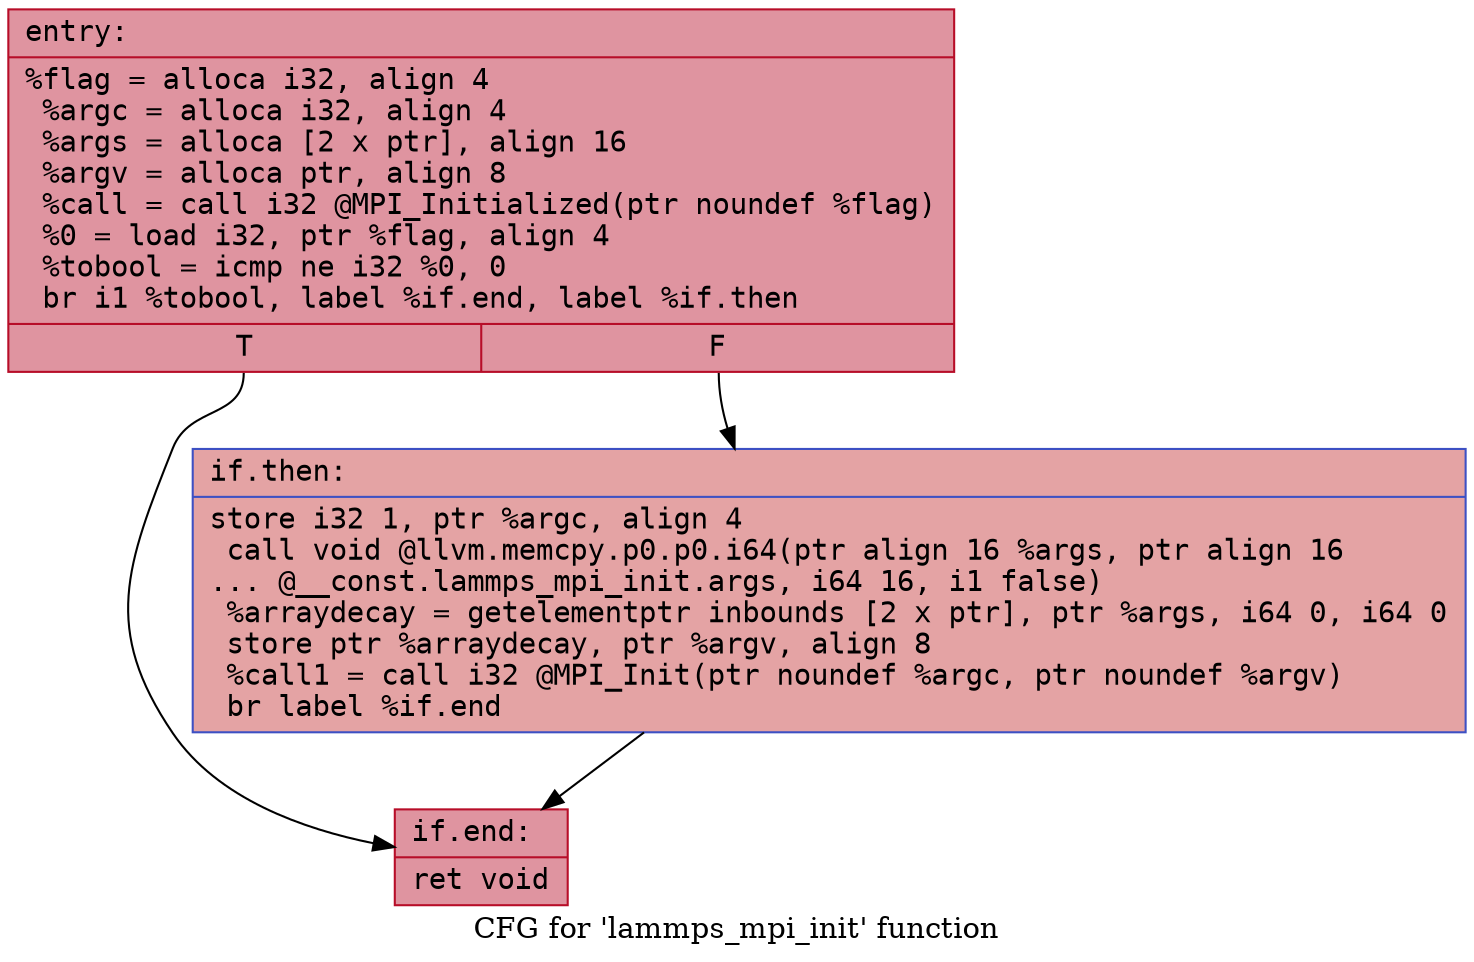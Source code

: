 digraph "CFG for 'lammps_mpi_init' function" {
	label="CFG for 'lammps_mpi_init' function";

	Node0x55bdf7d86f50 [shape=record,color="#b70d28ff", style=filled, fillcolor="#b70d2870" fontname="Courier",label="{entry:\l|  %flag = alloca i32, align 4\l  %argc = alloca i32, align 4\l  %args = alloca [2 x ptr], align 16\l  %argv = alloca ptr, align 8\l  %call = call i32 @MPI_Initialized(ptr noundef %flag)\l  %0 = load i32, ptr %flag, align 4\l  %tobool = icmp ne i32 %0, 0\l  br i1 %tobool, label %if.end, label %if.then\l|{<s0>T|<s1>F}}"];
	Node0x55bdf7d86f50:s0 -> Node0x55bdf7d87540[tooltip="entry -> if.end\nProbability 62.50%" ];
	Node0x55bdf7d86f50:s1 -> Node0x55bdf7d875b0[tooltip="entry -> if.then\nProbability 37.50%" ];
	Node0x55bdf7d875b0 [shape=record,color="#3d50c3ff", style=filled, fillcolor="#c32e3170" fontname="Courier",label="{if.then:\l|  store i32 1, ptr %argc, align 4\l  call void @llvm.memcpy.p0.p0.i64(ptr align 16 %args, ptr align 16\l... @__const.lammps_mpi_init.args, i64 16, i1 false)\l  %arraydecay = getelementptr inbounds [2 x ptr], ptr %args, i64 0, i64 0\l  store ptr %arraydecay, ptr %argv, align 8\l  %call1 = call i32 @MPI_Init(ptr noundef %argc, ptr noundef %argv)\l  br label %if.end\l}"];
	Node0x55bdf7d875b0 -> Node0x55bdf7d87540[tooltip="if.then -> if.end\nProbability 100.00%" ];
	Node0x55bdf7d87540 [shape=record,color="#b70d28ff", style=filled, fillcolor="#b70d2870" fontname="Courier",label="{if.end:\l|  ret void\l}"];
}
